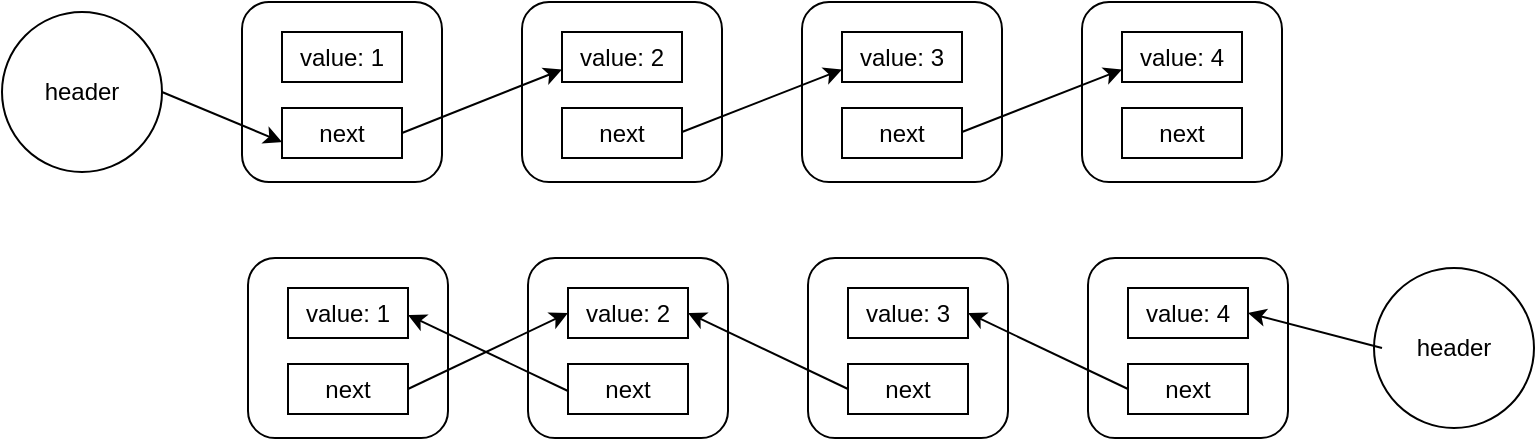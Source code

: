 <mxfile>
    <diagram id="xaUgfiEKiezyOhyAGgWY" name="栈结构实现反转">
        <mxGraphModel dx="1145" dy="344" grid="1" gridSize="10" guides="1" tooltips="1" connect="1" arrows="1" fold="1" page="1" pageScale="1" pageWidth="827" pageHeight="1169" math="0" shadow="0">
            <root>
                <mxCell id="0"/>
                <mxCell id="1" parent="0"/>
                <mxCell id="13" value="" style="rounded=1;whiteSpace=wrap;html=1;" parent="1" vertex="1">
                    <mxGeometry x="20" y="120" width="100" height="90" as="geometry"/>
                </mxCell>
                <mxCell id="14" value="value: 1" style="rounded=0;whiteSpace=wrap;html=1;" parent="1" vertex="1">
                    <mxGeometry x="40" y="135" width="60" height="25" as="geometry"/>
                </mxCell>
                <mxCell id="15" value="next" style="rounded=0;whiteSpace=wrap;html=1;" parent="1" vertex="1">
                    <mxGeometry x="40" y="173" width="60" height="25" as="geometry"/>
                </mxCell>
                <mxCell id="17" value="" style="rounded=1;whiteSpace=wrap;html=1;" parent="1" vertex="1">
                    <mxGeometry x="160" y="120" width="100" height="90" as="geometry"/>
                </mxCell>
                <mxCell id="18" value="value: 2" style="rounded=0;whiteSpace=wrap;html=1;" parent="1" vertex="1">
                    <mxGeometry x="180" y="135" width="60" height="25" as="geometry"/>
                </mxCell>
                <mxCell id="19" value="next" style="rounded=0;whiteSpace=wrap;html=1;" parent="1" vertex="1">
                    <mxGeometry x="180" y="173" width="60" height="25" as="geometry"/>
                </mxCell>
                <mxCell id="20" value="" style="rounded=1;whiteSpace=wrap;html=1;" parent="1" vertex="1">
                    <mxGeometry x="300" y="120" width="100" height="90" as="geometry"/>
                </mxCell>
                <mxCell id="21" value="value: 3" style="rounded=0;whiteSpace=wrap;html=1;" parent="1" vertex="1">
                    <mxGeometry x="320" y="135" width="60" height="25" as="geometry"/>
                </mxCell>
                <mxCell id="22" value="next" style="rounded=0;whiteSpace=wrap;html=1;" parent="1" vertex="1">
                    <mxGeometry x="320" y="173" width="60" height="25" as="geometry"/>
                </mxCell>
                <mxCell id="23" value="" style="rounded=1;whiteSpace=wrap;html=1;" parent="1" vertex="1">
                    <mxGeometry x="440" y="120" width="100" height="90" as="geometry"/>
                </mxCell>
                <mxCell id="24" value="value: 4" style="rounded=0;whiteSpace=wrap;html=1;" parent="1" vertex="1">
                    <mxGeometry x="460" y="135" width="60" height="25" as="geometry"/>
                </mxCell>
                <mxCell id="25" value="next" style="rounded=0;whiteSpace=wrap;html=1;" parent="1" vertex="1">
                    <mxGeometry x="460" y="173" width="60" height="25" as="geometry"/>
                </mxCell>
                <mxCell id="26" value="header" style="ellipse;whiteSpace=wrap;html=1;aspect=fixed;" parent="1" vertex="1">
                    <mxGeometry x="-100" y="125" width="80" height="80" as="geometry"/>
                </mxCell>
                <mxCell id="27" value="" style="endArrow=classic;html=1;exitX=1;exitY=0.5;exitDx=0;exitDy=0;" parent="1" source="26" edge="1">
                    <mxGeometry width="50" height="50" relative="1" as="geometry">
                        <mxPoint x="80" y="260" as="sourcePoint"/>
                        <mxPoint x="40" y="190" as="targetPoint"/>
                    </mxGeometry>
                </mxCell>
                <mxCell id="28" value="" style="endArrow=classic;html=1;entryX=0;entryY=0.75;entryDx=0;entryDy=0;exitX=1;exitY=0.5;exitDx=0;exitDy=0;" parent="1" source="15" target="18" edge="1">
                    <mxGeometry width="50" height="50" relative="1" as="geometry">
                        <mxPoint x="80" y="260" as="sourcePoint"/>
                        <mxPoint x="130" y="210" as="targetPoint"/>
                    </mxGeometry>
                </mxCell>
                <mxCell id="29" value="" style="endArrow=classic;html=1;entryX=0;entryY=0.75;entryDx=0;entryDy=0;exitX=1;exitY=0.5;exitDx=0;exitDy=0;" parent="1" target="21" edge="1">
                    <mxGeometry width="50" height="50" relative="1" as="geometry">
                        <mxPoint x="240" y="185" as="sourcePoint"/>
                        <mxPoint x="320" y="185" as="targetPoint"/>
                    </mxGeometry>
                </mxCell>
                <mxCell id="30" value="" style="endArrow=classic;html=1;entryX=0;entryY=0.75;entryDx=0;entryDy=0;exitX=1;exitY=0.5;exitDx=0;exitDy=0;" parent="1" target="24" edge="1">
                    <mxGeometry width="50" height="50" relative="1" as="geometry">
                        <mxPoint x="380" y="185" as="sourcePoint"/>
                        <mxPoint x="460" y="185" as="targetPoint"/>
                    </mxGeometry>
                </mxCell>
                <mxCell id="31" value="" style="rounded=1;whiteSpace=wrap;html=1;" parent="1" vertex="1">
                    <mxGeometry x="23" y="248" width="100" height="90" as="geometry"/>
                </mxCell>
                <mxCell id="32" value="value: 1" style="rounded=0;whiteSpace=wrap;html=1;" parent="1" vertex="1">
                    <mxGeometry x="43" y="263" width="60" height="25" as="geometry"/>
                </mxCell>
                <mxCell id="33" value="next" style="rounded=0;whiteSpace=wrap;html=1;" parent="1" vertex="1">
                    <mxGeometry x="43" y="301" width="60" height="25" as="geometry"/>
                </mxCell>
                <mxCell id="34" value="" style="rounded=1;whiteSpace=wrap;html=1;" parent="1" vertex="1">
                    <mxGeometry x="163" y="248" width="100" height="90" as="geometry"/>
                </mxCell>
                <mxCell id="35" value="value: 2" style="rounded=0;whiteSpace=wrap;html=1;" parent="1" vertex="1">
                    <mxGeometry x="183" y="263" width="60" height="25" as="geometry"/>
                </mxCell>
                <mxCell id="36" value="next" style="rounded=0;whiteSpace=wrap;html=1;" parent="1" vertex="1">
                    <mxGeometry x="183" y="301" width="60" height="25" as="geometry"/>
                </mxCell>
                <mxCell id="37" value="" style="rounded=1;whiteSpace=wrap;html=1;" parent="1" vertex="1">
                    <mxGeometry x="303" y="248" width="100" height="90" as="geometry"/>
                </mxCell>
                <mxCell id="38" value="value: 3" style="rounded=0;whiteSpace=wrap;html=1;" parent="1" vertex="1">
                    <mxGeometry x="323" y="263" width="60" height="25" as="geometry"/>
                </mxCell>
                <mxCell id="39" value="next" style="rounded=0;whiteSpace=wrap;html=1;" parent="1" vertex="1">
                    <mxGeometry x="323" y="301" width="60" height="25" as="geometry"/>
                </mxCell>
                <mxCell id="40" value="" style="rounded=1;whiteSpace=wrap;html=1;" parent="1" vertex="1">
                    <mxGeometry x="443" y="248" width="100" height="90" as="geometry"/>
                </mxCell>
                <mxCell id="41" value="value: 4" style="rounded=0;whiteSpace=wrap;html=1;" parent="1" vertex="1">
                    <mxGeometry x="463" y="263" width="60" height="25" as="geometry"/>
                </mxCell>
                <mxCell id="42" value="next" style="rounded=0;whiteSpace=wrap;html=1;" parent="1" vertex="1">
                    <mxGeometry x="463" y="301" width="60" height="25" as="geometry"/>
                </mxCell>
                <mxCell id="43" value="header" style="ellipse;whiteSpace=wrap;html=1;aspect=fixed;" parent="1" vertex="1">
                    <mxGeometry x="586" y="253" width="80" height="80" as="geometry"/>
                </mxCell>
                <mxCell id="44" value="" style="endArrow=classic;html=1;entryX=1;entryY=0.5;entryDx=0;entryDy=0;" parent="1" target="41" edge="1">
                    <mxGeometry width="50" height="50" relative="1" as="geometry">
                        <mxPoint x="590" y="293" as="sourcePoint"/>
                        <mxPoint x="693" y="280" as="targetPoint"/>
                    </mxGeometry>
                </mxCell>
                <mxCell id="45" value="" style="endArrow=classic;html=1;entryX=0;entryY=0.5;entryDx=0;entryDy=0;exitX=1;exitY=0.5;exitDx=0;exitDy=0;" parent="1" source="33" target="35" edge="1">
                    <mxGeometry width="50" height="50" relative="1" as="geometry">
                        <mxPoint x="83" y="388" as="sourcePoint"/>
                        <mxPoint x="133" y="338" as="targetPoint"/>
                    </mxGeometry>
                </mxCell>
                <mxCell id="46" value="" style="endArrow=classic;html=1;entryX=1;entryY=0.5;entryDx=0;entryDy=0;exitX=0;exitY=0.5;exitDx=0;exitDy=0;" parent="1" source="39" target="35" edge="1">
                    <mxGeometry width="50" height="50" relative="1" as="geometry">
                        <mxPoint x="243" y="313" as="sourcePoint"/>
                        <mxPoint x="323" y="313" as="targetPoint"/>
                    </mxGeometry>
                </mxCell>
                <mxCell id="47" value="" style="endArrow=classic;html=1;entryX=1;entryY=0.5;entryDx=0;entryDy=0;exitX=0;exitY=0.5;exitDx=0;exitDy=0;" parent="1" source="42" target="38" edge="1">
                    <mxGeometry width="50" height="50" relative="1" as="geometry">
                        <mxPoint x="383" y="313" as="sourcePoint"/>
                        <mxPoint x="463" y="313" as="targetPoint"/>
                    </mxGeometry>
                </mxCell>
                <mxCell id="48" value="" style="endArrow=classic;html=1;entryX=1;entryY=0.5;entryDx=0;entryDy=0;exitX=0;exitY=0.5;exitDx=0;exitDy=0;" parent="1" edge="1">
                    <mxGeometry width="50" height="50" relative="1" as="geometry">
                        <mxPoint x="183" y="314.5" as="sourcePoint"/>
                        <mxPoint x="103" y="276.5" as="targetPoint"/>
                    </mxGeometry>
                </mxCell>
            </root>
        </mxGraphModel>
    </diagram>
    <diagram id="LmYoip5uBkULgkuruK0o" name="非递归">
        <mxGraphModel dx="1497" dy="1611" grid="1" gridSize="10" guides="1" tooltips="1" connect="1" arrows="1" fold="1" page="1" pageScale="1" pageWidth="827" pageHeight="1169" math="0" shadow="0">
            <root>
                <mxCell id="0"/>
                <mxCell id="1" parent="0"/>
                <mxCell id="mLYJzzfP2DpTS7f4fyXu-1" value="" style="rounded=1;whiteSpace=wrap;html=1;" parent="1" vertex="1">
                    <mxGeometry x="20" y="120" width="100" height="90" as="geometry"/>
                </mxCell>
                <mxCell id="mLYJzzfP2DpTS7f4fyXu-2" value="value: 1" style="rounded=0;whiteSpace=wrap;html=1;" parent="1" vertex="1">
                    <mxGeometry x="40" y="135" width="60" height="25" as="geometry"/>
                </mxCell>
                <mxCell id="mLYJzzfP2DpTS7f4fyXu-3" value="next" style="rounded=0;whiteSpace=wrap;html=1;" parent="1" vertex="1">
                    <mxGeometry x="40" y="173" width="60" height="25" as="geometry"/>
                </mxCell>
                <mxCell id="mLYJzzfP2DpTS7f4fyXu-4" value="" style="rounded=1;whiteSpace=wrap;html=1;" parent="1" vertex="1">
                    <mxGeometry x="160" y="120" width="100" height="90" as="geometry"/>
                </mxCell>
                <mxCell id="mLYJzzfP2DpTS7f4fyXu-5" value="value: 2" style="rounded=0;whiteSpace=wrap;html=1;" parent="1" vertex="1">
                    <mxGeometry x="180" y="135" width="60" height="25" as="geometry"/>
                </mxCell>
                <mxCell id="mLYJzzfP2DpTS7f4fyXu-6" value="next" style="rounded=0;whiteSpace=wrap;html=1;" parent="1" vertex="1">
                    <mxGeometry x="180" y="173" width="60" height="25" as="geometry"/>
                </mxCell>
                <mxCell id="mLYJzzfP2DpTS7f4fyXu-7" value="" style="rounded=1;whiteSpace=wrap;html=1;" parent="1" vertex="1">
                    <mxGeometry x="300" y="120" width="100" height="90" as="geometry"/>
                </mxCell>
                <mxCell id="mLYJzzfP2DpTS7f4fyXu-8" value="value: 3" style="rounded=0;whiteSpace=wrap;html=1;" parent="1" vertex="1">
                    <mxGeometry x="320" y="135" width="60" height="25" as="geometry"/>
                </mxCell>
                <mxCell id="mLYJzzfP2DpTS7f4fyXu-9" value="next" style="rounded=0;whiteSpace=wrap;html=1;" parent="1" vertex="1">
                    <mxGeometry x="320" y="173" width="60" height="25" as="geometry"/>
                </mxCell>
                <mxCell id="mLYJzzfP2DpTS7f4fyXu-10" value="" style="rounded=1;whiteSpace=wrap;html=1;" parent="1" vertex="1">
                    <mxGeometry x="440" y="120" width="100" height="90" as="geometry"/>
                </mxCell>
                <mxCell id="mLYJzzfP2DpTS7f4fyXu-11" value="value: 4" style="rounded=0;whiteSpace=wrap;html=1;" parent="1" vertex="1">
                    <mxGeometry x="460" y="135" width="60" height="25" as="geometry"/>
                </mxCell>
                <mxCell id="mLYJzzfP2DpTS7f4fyXu-12" value="next" style="rounded=0;whiteSpace=wrap;html=1;" parent="1" vertex="1">
                    <mxGeometry x="460" y="173" width="60" height="25" as="geometry"/>
                </mxCell>
                <mxCell id="mLYJzzfP2DpTS7f4fyXu-13" value="header" style="ellipse;whiteSpace=wrap;html=1;aspect=fixed;" parent="1" vertex="1">
                    <mxGeometry x="-110" y="198" width="80" height="80" as="geometry"/>
                </mxCell>
                <mxCell id="mLYJzzfP2DpTS7f4fyXu-14" value="" style="endArrow=classic;html=1;exitX=1;exitY=0.5;exitDx=0;exitDy=0;" parent="1" source="mLYJzzfP2DpTS7f4fyXu-13" edge="1">
                    <mxGeometry width="50" height="50" relative="1" as="geometry">
                        <mxPoint x="80" y="260" as="sourcePoint"/>
                        <mxPoint x="40" y="190" as="targetPoint"/>
                    </mxGeometry>
                </mxCell>
                <mxCell id="mLYJzzfP2DpTS7f4fyXu-15" value="" style="endArrow=classic;html=1;entryX=0;entryY=0.75;entryDx=0;entryDy=0;exitX=1;exitY=0.5;exitDx=0;exitDy=0;" parent="1" source="mLYJzzfP2DpTS7f4fyXu-3" target="mLYJzzfP2DpTS7f4fyXu-5" edge="1">
                    <mxGeometry width="50" height="50" relative="1" as="geometry">
                        <mxPoint x="80" y="260" as="sourcePoint"/>
                        <mxPoint x="130" y="210" as="targetPoint"/>
                    </mxGeometry>
                </mxCell>
                <mxCell id="mLYJzzfP2DpTS7f4fyXu-16" value="" style="endArrow=classic;html=1;entryX=0;entryY=0.75;entryDx=0;entryDy=0;exitX=1;exitY=0.5;exitDx=0;exitDy=0;" parent="1" target="mLYJzzfP2DpTS7f4fyXu-8" edge="1">
                    <mxGeometry width="50" height="50" relative="1" as="geometry">
                        <mxPoint x="240" y="185" as="sourcePoint"/>
                        <mxPoint x="320" y="185" as="targetPoint"/>
                    </mxGeometry>
                </mxCell>
                <mxCell id="mLYJzzfP2DpTS7f4fyXu-17" value="" style="endArrow=classic;html=1;entryX=0;entryY=0.75;entryDx=0;entryDy=0;exitX=1;exitY=0.5;exitDx=0;exitDy=0;" parent="1" target="mLYJzzfP2DpTS7f4fyXu-11" edge="1">
                    <mxGeometry width="50" height="50" relative="1" as="geometry">
                        <mxPoint x="380" y="185" as="sourcePoint"/>
                        <mxPoint x="460" y="185" as="targetPoint"/>
                    </mxGeometry>
                </mxCell>
                <mxCell id="mLYJzzfP2DpTS7f4fyXu-18" value="newHeader" style="ellipse;whiteSpace=wrap;html=1;aspect=fixed;" parent="1" vertex="1">
                    <mxGeometry x="-120" y="40" width="80" height="80" as="geometry"/>
                </mxCell>
                <mxCell id="mLYJzzfP2DpTS7f4fyXu-19" value="" style="endArrow=classic;html=1;exitX=1;exitY=0.5;exitDx=0;exitDy=0;" parent="1" edge="1">
                    <mxGeometry width="50" height="50" relative="1" as="geometry">
                        <mxPoint x="-40" y="78" as="sourcePoint"/>
                        <mxPoint x="30" y="30" as="targetPoint"/>
                        <Array as="points">
                            <mxPoint y="50"/>
                        </Array>
                    </mxGeometry>
                </mxCell>
                <mxCell id="mLYJzzfP2DpTS7f4fyXu-21" value="current" style="rounded=0;whiteSpace=wrap;html=1;" parent="1" vertex="1">
                    <mxGeometry x="160" y="250" width="100" height="40" as="geometry"/>
                </mxCell>
                <mxCell id="mLYJzzfP2DpTS7f4fyXu-22" value="" style="endArrow=classic;html=1;exitX=0.5;exitY=0;exitDx=0;exitDy=0;entryX=0.654;entryY=1.033;entryDx=0;entryDy=0;entryPerimeter=0;" parent="1" source="mLYJzzfP2DpTS7f4fyXu-21" target="mLYJzzfP2DpTS7f4fyXu-4" edge="1">
                    <mxGeometry width="50" height="50" relative="1" as="geometry">
                        <mxPoint x="220" y="240" as="sourcePoint"/>
                        <mxPoint x="290" y="192" as="targetPoint"/>
                    </mxGeometry>
                </mxCell>
                <mxCell id="mLYJzzfP2DpTS7f4fyXu-23" value="&lt;div style=&quot;text-align: left;&quot;&gt;&lt;span style=&quot;background-color: initial;&quot;&gt;1.让current节点指向下一个节点&lt;/span&gt;&lt;/div&gt;&lt;div style=&quot;text-align: left;&quot;&gt;&amp;nbsp; &amp;nbsp;目的: 保留着下一个节点的引用，可以拿到, 并且不会销毁&lt;/div&gt;&lt;div style=&quot;text-align: left;&quot;&gt;2.改变head当前指向的节点, 指向newHead&lt;/div&gt;&lt;div style=&quot;text-align: left;&quot;&gt;&amp;nbsp; &amp;nbsp;目的: 对于第一个节点来说, 指向newHead就是指向null&lt;/div&gt;&lt;div style=&quot;text-align: left;&quot;&gt;3.让newHead指向head节点&lt;/div&gt;&lt;div style=&quot;text-align: left;&quot;&gt;　目的：下一次遍历时，第二步操作，可以让下一个节点指向第一个节点&lt;/div&gt;&lt;div style=&quot;text-align: left;&quot;&gt;４让head移向下一个节点指向current&lt;/div&gt;" style="text;strokeColor=none;align=center;fillColor=none;html=1;verticalAlign=middle;whiteSpace=wrap;rounded=0;" parent="1" vertex="1">
                    <mxGeometry x="50" y="-30" width="410" height="120" as="geometry"/>
                </mxCell>
            </root>
        </mxGraphModel>
    </diagram>
</mxfile>